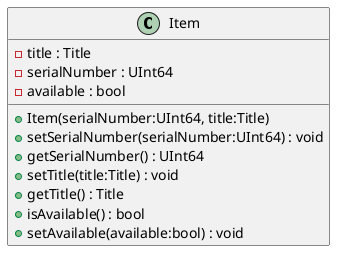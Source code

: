 @startuml
class Item {
    - title : Title
    - serialNumber : UInt64
    - available : bool
    + Item(serialNumber:UInt64, title:Title)
    + setSerialNumber(serialNumber:UInt64) : void
    + getSerialNumber() : UInt64
    + setTitle(title:Title) : void
    + getTitle() : Title
    + isAvailable() : bool
    + setAvailable(available:bool) : void
}
@enduml
